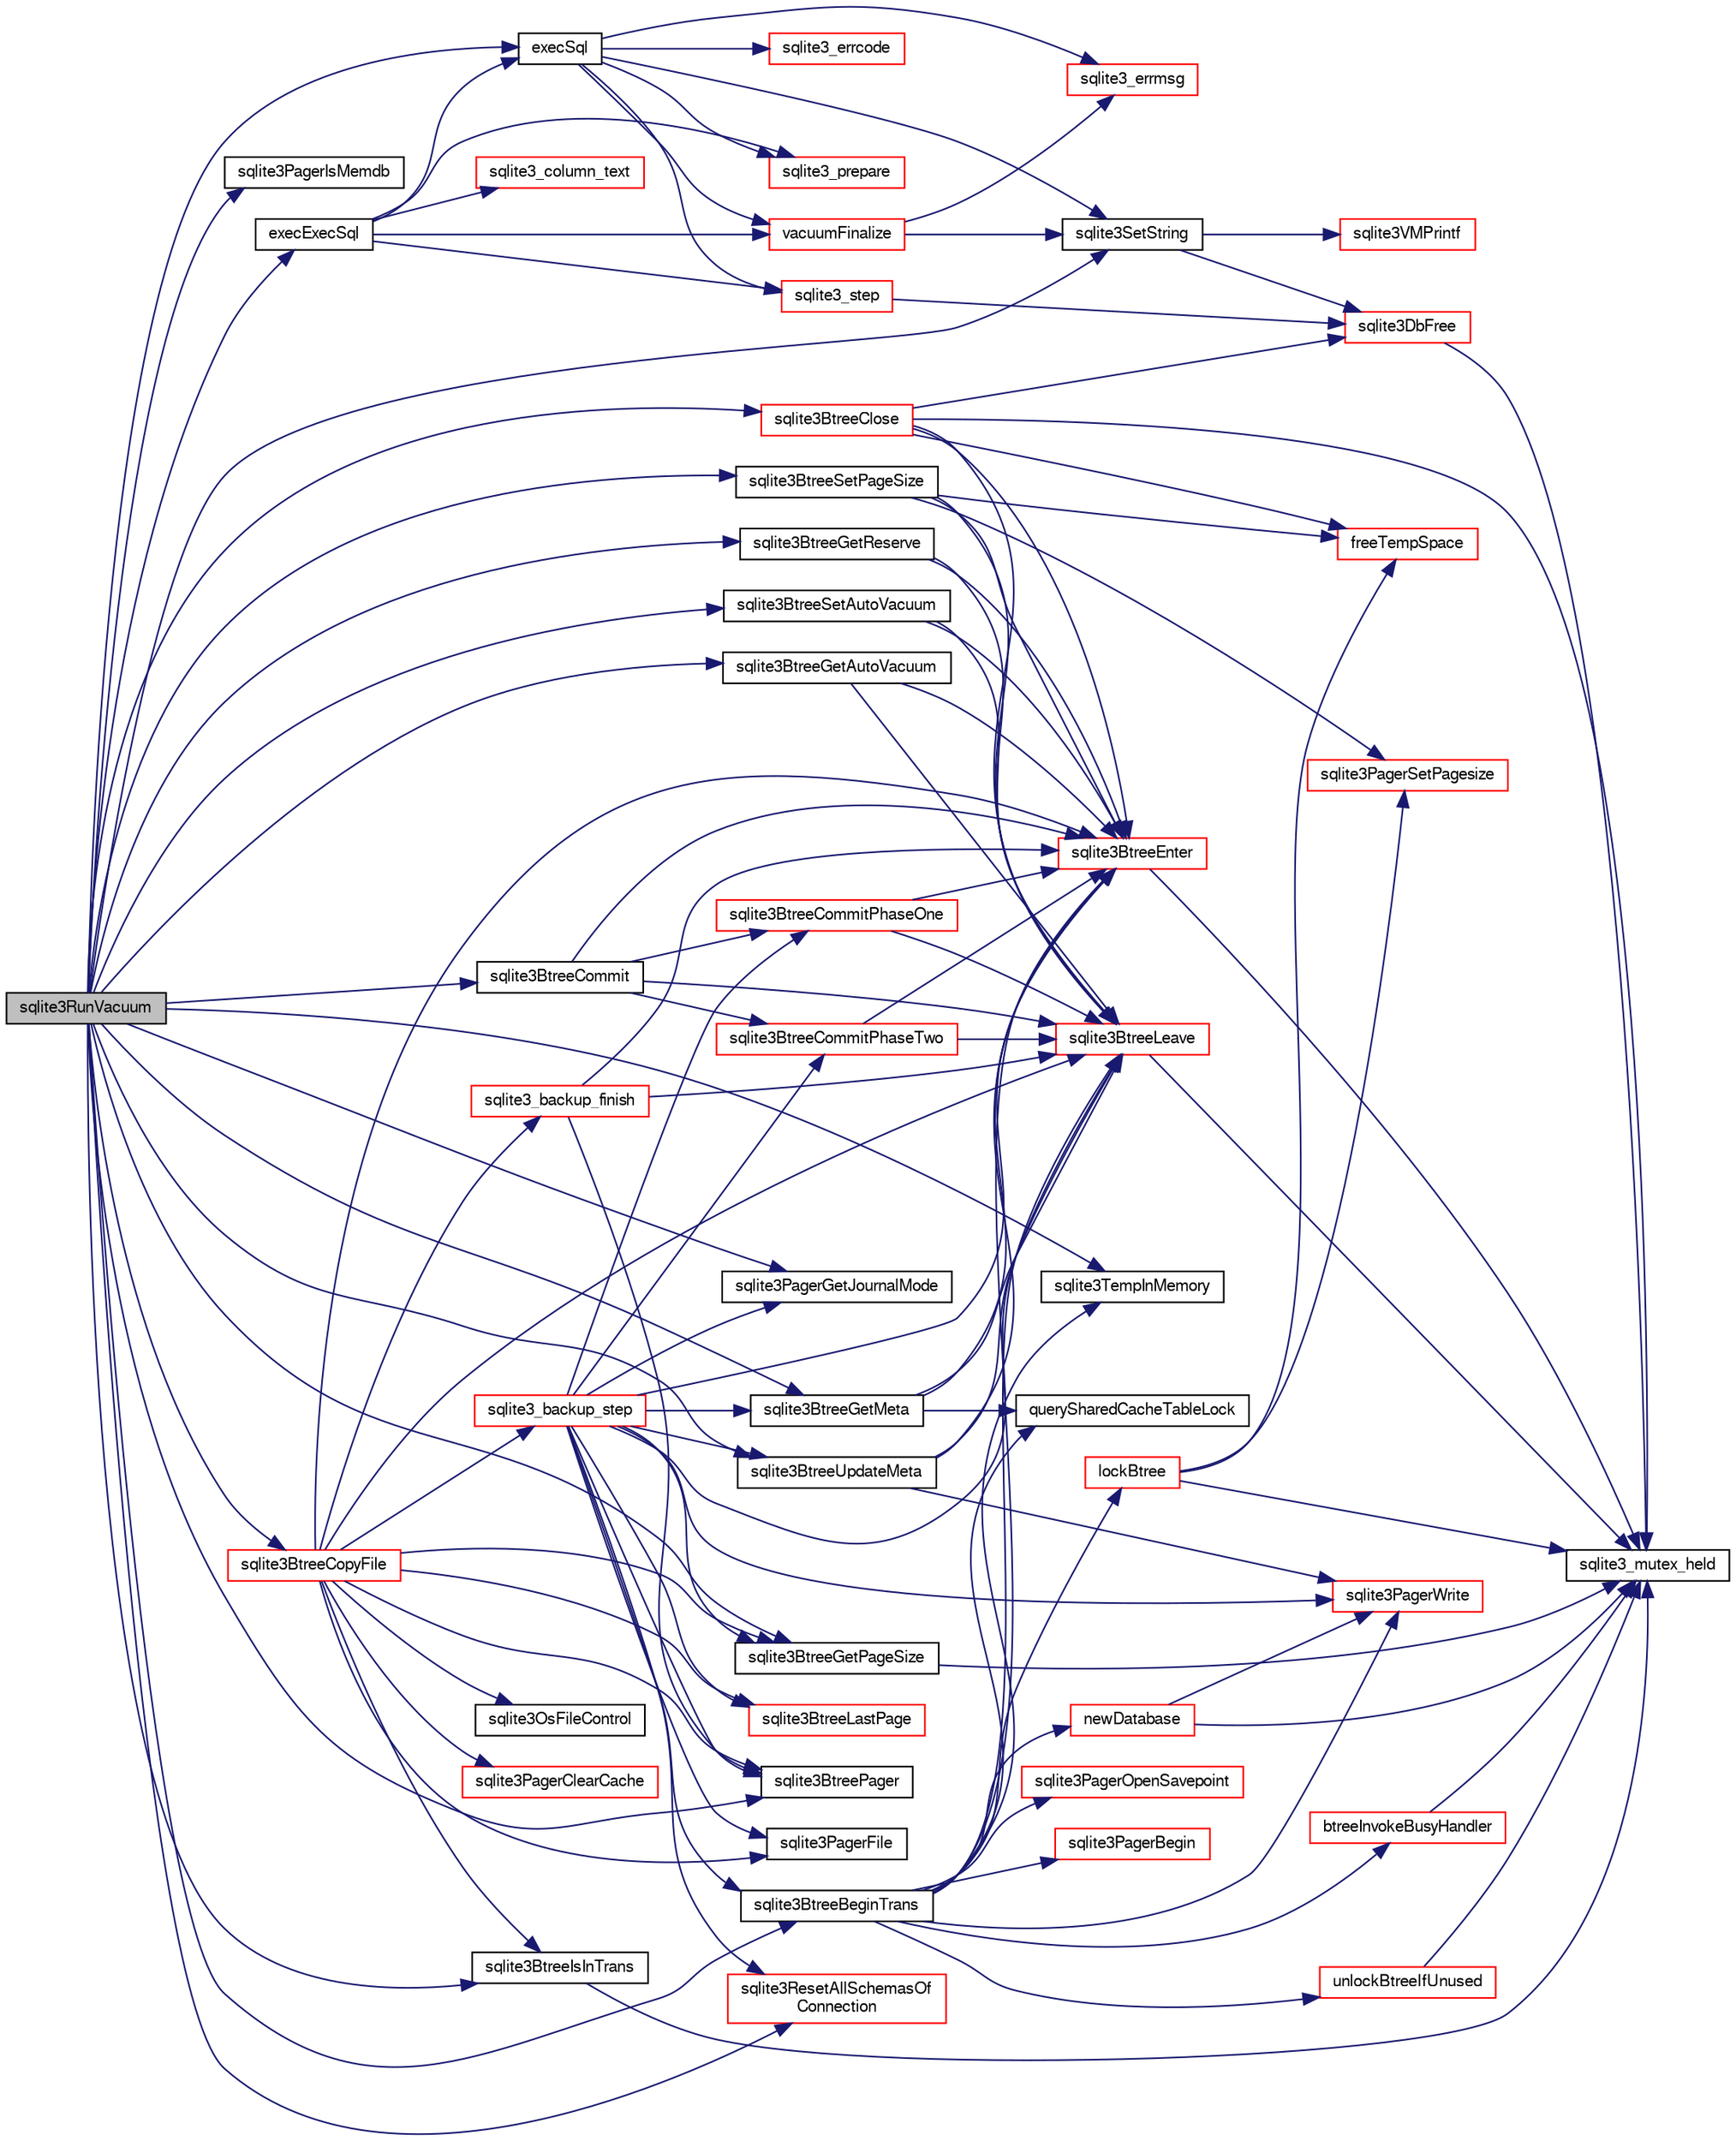 digraph "sqlite3RunVacuum"
{
  edge [fontname="FreeSans",fontsize="10",labelfontname="FreeSans",labelfontsize="10"];
  node [fontname="FreeSans",fontsize="10",shape=record];
  rankdir="LR";
  Node688253 [label="sqlite3RunVacuum",height=0.2,width=0.4,color="black", fillcolor="grey75", style="filled", fontcolor="black"];
  Node688253 -> Node688254 [color="midnightblue",fontsize="10",style="solid",fontname="FreeSans"];
  Node688254 [label="sqlite3SetString",height=0.2,width=0.4,color="black", fillcolor="white", style="filled",URL="$sqlite3_8c.html#aad368822484a1ceae010a829e27454ae"];
  Node688254 -> Node688255 [color="midnightblue",fontsize="10",style="solid",fontname="FreeSans"];
  Node688255 [label="sqlite3VMPrintf",height=0.2,width=0.4,color="red", fillcolor="white", style="filled",URL="$sqlite3_8c.html#a05535d0982ef06fbc2ee8195ebbae689"];
  Node688254 -> Node688263 [color="midnightblue",fontsize="10",style="solid",fontname="FreeSans"];
  Node688263 [label="sqlite3DbFree",height=0.2,width=0.4,color="red", fillcolor="white", style="filled",URL="$sqlite3_8c.html#ac70ab821a6607b4a1b909582dc37a069"];
  Node688263 -> Node688264 [color="midnightblue",fontsize="10",style="solid",fontname="FreeSans"];
  Node688264 [label="sqlite3_mutex_held",height=0.2,width=0.4,color="black", fillcolor="white", style="filled",URL="$sqlite3_8c.html#acf77da68932b6bc163c5e68547ecc3e7"];
  Node688253 -> Node688537 [color="midnightblue",fontsize="10",style="solid",fontname="FreeSans"];
  Node688537 [label="sqlite3PagerIsMemdb",height=0.2,width=0.4,color="black", fillcolor="white", style="filled",URL="$sqlite3_8c.html#ab46debef26325b83fd097b87c244e371"];
  Node688253 -> Node688538 [color="midnightblue",fontsize="10",style="solid",fontname="FreeSans"];
  Node688538 [label="sqlite3BtreePager",height=0.2,width=0.4,color="black", fillcolor="white", style="filled",URL="$sqlite3_8c.html#aa0b1925984c0d8606d760b8fa27a4d7c"];
  Node688253 -> Node688539 [color="midnightblue",fontsize="10",style="solid",fontname="FreeSans"];
  Node688539 [label="sqlite3TempInMemory",height=0.2,width=0.4,color="black", fillcolor="white", style="filled",URL="$sqlite3_8c.html#a458449cdb4a6ca29650deb8af285a511"];
  Node688253 -> Node688540 [color="midnightblue",fontsize="10",style="solid",fontname="FreeSans"];
  Node688540 [label="execSql",height=0.2,width=0.4,color="black", fillcolor="white", style="filled",URL="$sqlite3_8c.html#a7d16651b98a110662f4c265eff0246cb"];
  Node688540 -> Node688541 [color="midnightblue",fontsize="10",style="solid",fontname="FreeSans"];
  Node688541 [label="sqlite3_prepare",height=0.2,width=0.4,color="red", fillcolor="white", style="filled",URL="$sqlite3_8c.html#a8c39e7b9dbeff01f0a399b46d4b29f1c"];
  Node688540 -> Node688254 [color="midnightblue",fontsize="10",style="solid",fontname="FreeSans"];
  Node688540 -> Node689101 [color="midnightblue",fontsize="10",style="solid",fontname="FreeSans"];
  Node689101 [label="sqlite3_errmsg",height=0.2,width=0.4,color="red", fillcolor="white", style="filled",URL="$sqlite3_8c.html#ae0d58565fa198e724fc2bb5381b3299f"];
  Node688540 -> Node689193 [color="midnightblue",fontsize="10",style="solid",fontname="FreeSans"];
  Node689193 [label="sqlite3_errcode",height=0.2,width=0.4,color="red", fillcolor="white", style="filled",URL="$sqlite3_8c.html#a79bd13f5c8b7a6ccc6fd76fc7fc2104c"];
  Node688540 -> Node688588 [color="midnightblue",fontsize="10",style="solid",fontname="FreeSans"];
  Node688588 [label="sqlite3_step",height=0.2,width=0.4,color="red", fillcolor="white", style="filled",URL="$sqlite3_8c.html#ac1e491ce36b7471eb28387f7d3c74334"];
  Node688588 -> Node688263 [color="midnightblue",fontsize="10",style="solid",fontname="FreeSans"];
  Node688540 -> Node689194 [color="midnightblue",fontsize="10",style="solid",fontname="FreeSans"];
  Node689194 [label="vacuumFinalize",height=0.2,width=0.4,color="red", fillcolor="white", style="filled",URL="$sqlite3_8c.html#a632db76c46aca8f067d585295d2ada31"];
  Node689194 -> Node688254 [color="midnightblue",fontsize="10",style="solid",fontname="FreeSans"];
  Node689194 -> Node689101 [color="midnightblue",fontsize="10",style="solid",fontname="FreeSans"];
  Node688253 -> Node689188 [color="midnightblue",fontsize="10",style="solid",fontname="FreeSans"];
  Node689188 [label="sqlite3BtreeCommit",height=0.2,width=0.4,color="black", fillcolor="white", style="filled",URL="$sqlite3_8c.html#a8e56ab314556935f9f73080147d26419"];
  Node689188 -> Node688547 [color="midnightblue",fontsize="10",style="solid",fontname="FreeSans"];
  Node688547 [label="sqlite3BtreeEnter",height=0.2,width=0.4,color="red", fillcolor="white", style="filled",URL="$sqlite3_8c.html#afa05d700ca373993fe6b0525b867feff"];
  Node688547 -> Node688264 [color="midnightblue",fontsize="10",style="solid",fontname="FreeSans"];
  Node689188 -> Node688827 [color="midnightblue",fontsize="10",style="solid",fontname="FreeSans"];
  Node688827 [label="sqlite3BtreeCommitPhaseOne",height=0.2,width=0.4,color="red", fillcolor="white", style="filled",URL="$sqlite3_8c.html#ae266cba101e64ad99a166f237532e262"];
  Node688827 -> Node688547 [color="midnightblue",fontsize="10",style="solid",fontname="FreeSans"];
  Node688827 -> Node688555 [color="midnightblue",fontsize="10",style="solid",fontname="FreeSans"];
  Node688555 [label="sqlite3BtreeLeave",height=0.2,width=0.4,color="red", fillcolor="white", style="filled",URL="$sqlite3_8c.html#a460e4f89d1aeef4b4d334cfe8165da89"];
  Node688555 -> Node688264 [color="midnightblue",fontsize="10",style="solid",fontname="FreeSans"];
  Node689188 -> Node688872 [color="midnightblue",fontsize="10",style="solid",fontname="FreeSans"];
  Node688872 [label="sqlite3BtreeCommitPhaseTwo",height=0.2,width=0.4,color="red", fillcolor="white", style="filled",URL="$sqlite3_8c.html#a84764f43cb4ca50bcac1fc674e8d6dd9"];
  Node688872 -> Node688547 [color="midnightblue",fontsize="10",style="solid",fontname="FreeSans"];
  Node688872 -> Node688555 [color="midnightblue",fontsize="10",style="solid",fontname="FreeSans"];
  Node689188 -> Node688555 [color="midnightblue",fontsize="10",style="solid",fontname="FreeSans"];
  Node688253 -> Node688672 [color="midnightblue",fontsize="10",style="solid",fontname="FreeSans"];
  Node688672 [label="sqlite3BtreeGetReserve",height=0.2,width=0.4,color="black", fillcolor="white", style="filled",URL="$sqlite3_8c.html#a68011b8563328468149157a52e70e984"];
  Node688672 -> Node688547 [color="midnightblue",fontsize="10",style="solid",fontname="FreeSans"];
  Node688672 -> Node688555 [color="midnightblue",fontsize="10",style="solid",fontname="FreeSans"];
  Node688253 -> Node688941 [color="midnightblue",fontsize="10",style="solid",fontname="FreeSans"];
  Node688941 [label="sqlite3BtreeBeginTrans",height=0.2,width=0.4,color="black", fillcolor="white", style="filled",URL="$sqlite3_8c.html#a52d6706df15c67c22aa7d0e290c16bf5"];
  Node688941 -> Node688547 [color="midnightblue",fontsize="10",style="solid",fontname="FreeSans"];
  Node688941 -> Node688554 [color="midnightblue",fontsize="10",style="solid",fontname="FreeSans"];
  Node688554 [label="querySharedCacheTableLock",height=0.2,width=0.4,color="black", fillcolor="white", style="filled",URL="$sqlite3_8c.html#a248343a0d79235a90b955d801713d243"];
  Node688941 -> Node688942 [color="midnightblue",fontsize="10",style="solid",fontname="FreeSans"];
  Node688942 [label="lockBtree",height=0.2,width=0.4,color="red", fillcolor="white", style="filled",URL="$sqlite3_8c.html#a5b808194d3178be15705a420265cee9d"];
  Node688942 -> Node688264 [color="midnightblue",fontsize="10",style="solid",fontname="FreeSans"];
  Node688942 -> Node688796 [color="midnightblue",fontsize="10",style="solid",fontname="FreeSans"];
  Node688796 [label="freeTempSpace",height=0.2,width=0.4,color="red", fillcolor="white", style="filled",URL="$sqlite3_8c.html#aec277d601edd310860ca5a81c99ed411"];
  Node688942 -> Node688673 [color="midnightblue",fontsize="10",style="solid",fontname="FreeSans"];
  Node688673 [label="sqlite3PagerSetPagesize",height=0.2,width=0.4,color="red", fillcolor="white", style="filled",URL="$sqlite3_8c.html#ab668348d5dcc0382c247c74b6358f16e"];
  Node688941 -> Node688956 [color="midnightblue",fontsize="10",style="solid",fontname="FreeSans"];
  Node688956 [label="sqlite3PagerBegin",height=0.2,width=0.4,color="red", fillcolor="white", style="filled",URL="$sqlite3_8c.html#a693d0ab5cecd4a8001da6fa21f44d99e"];
  Node688941 -> Node688539 [color="midnightblue",fontsize="10",style="solid",fontname="FreeSans"];
  Node688941 -> Node688884 [color="midnightblue",fontsize="10",style="solid",fontname="FreeSans"];
  Node688884 [label="newDatabase",height=0.2,width=0.4,color="red", fillcolor="white", style="filled",URL="$sqlite3_8c.html#a974c792d17dab330807b588197cae229"];
  Node688884 -> Node688264 [color="midnightblue",fontsize="10",style="solid",fontname="FreeSans"];
  Node688884 -> Node688685 [color="midnightblue",fontsize="10",style="solid",fontname="FreeSans"];
  Node688685 [label="sqlite3PagerWrite",height=0.2,width=0.4,color="red", fillcolor="white", style="filled",URL="$sqlite3_8c.html#ad4b8aee028ee99575b0748b299e04ed0"];
  Node688941 -> Node688740 [color="midnightblue",fontsize="10",style="solid",fontname="FreeSans"];
  Node688740 [label="unlockBtreeIfUnused",height=0.2,width=0.4,color="red", fillcolor="white", style="filled",URL="$sqlite3_8c.html#ada198bfad4d2c61e88bd9317e98cc96c"];
  Node688740 -> Node688264 [color="midnightblue",fontsize="10",style="solid",fontname="FreeSans"];
  Node688941 -> Node688958 [color="midnightblue",fontsize="10",style="solid",fontname="FreeSans"];
  Node688958 [label="btreeInvokeBusyHandler",height=0.2,width=0.4,color="red", fillcolor="white", style="filled",URL="$sqlite3_8c.html#a15058f7fc35aedcd18a3fc5067c10b9c"];
  Node688958 -> Node688264 [color="midnightblue",fontsize="10",style="solid",fontname="FreeSans"];
  Node688941 -> Node688685 [color="midnightblue",fontsize="10",style="solid",fontname="FreeSans"];
  Node688941 -> Node688960 [color="midnightblue",fontsize="10",style="solid",fontname="FreeSans"];
  Node688960 [label="sqlite3PagerOpenSavepoint",height=0.2,width=0.4,color="red", fillcolor="white", style="filled",URL="$sqlite3_8c.html#a5b4b3aed3fa0147c327fa7497e25be98"];
  Node688941 -> Node688555 [color="midnightblue",fontsize="10",style="solid",fontname="FreeSans"];
  Node688253 -> Node689146 [color="midnightblue",fontsize="10",style="solid",fontname="FreeSans"];
  Node689146 [label="sqlite3PagerGetJournalMode",height=0.2,width=0.4,color="black", fillcolor="white", style="filled",URL="$sqlite3_8c.html#af59e923de7a57868bb8f10ba2634a072"];
  Node688253 -> Node689195 [color="midnightblue",fontsize="10",style="solid",fontname="FreeSans"];
  Node689195 [label="sqlite3BtreeSetPageSize",height=0.2,width=0.4,color="black", fillcolor="white", style="filled",URL="$sqlite3_8c.html#ad9c65e8377c831a80e0ac1f108c43f3e"];
  Node689195 -> Node688547 [color="midnightblue",fontsize="10",style="solid",fontname="FreeSans"];
  Node689195 -> Node688555 [color="midnightblue",fontsize="10",style="solid",fontname="FreeSans"];
  Node689195 -> Node688796 [color="midnightblue",fontsize="10",style="solid",fontname="FreeSans"];
  Node689195 -> Node688673 [color="midnightblue",fontsize="10",style="solid",fontname="FreeSans"];
  Node688253 -> Node688671 [color="midnightblue",fontsize="10",style="solid",fontname="FreeSans"];
  Node688671 [label="sqlite3BtreeGetPageSize",height=0.2,width=0.4,color="black", fillcolor="white", style="filled",URL="$sqlite3_8c.html#a91f9dbfdbf95d6d9b955d1c7648b9fc1"];
  Node688671 -> Node688264 [color="midnightblue",fontsize="10",style="solid",fontname="FreeSans"];
  Node688253 -> Node689196 [color="midnightblue",fontsize="10",style="solid",fontname="FreeSans"];
  Node689196 [label="sqlite3BtreeSetAutoVacuum",height=0.2,width=0.4,color="black", fillcolor="white", style="filled",URL="$sqlite3_8c.html#a6cb08515ad39617bc044a4aa96941214"];
  Node689196 -> Node688547 [color="midnightblue",fontsize="10",style="solid",fontname="FreeSans"];
  Node689196 -> Node688555 [color="midnightblue",fontsize="10",style="solid",fontname="FreeSans"];
  Node688253 -> Node689197 [color="midnightblue",fontsize="10",style="solid",fontname="FreeSans"];
  Node689197 [label="sqlite3BtreeGetAutoVacuum",height=0.2,width=0.4,color="black", fillcolor="white", style="filled",URL="$sqlite3_8c.html#ac309964abd264c81f359eb521dbe7592"];
  Node689197 -> Node688547 [color="midnightblue",fontsize="10",style="solid",fontname="FreeSans"];
  Node689197 -> Node688555 [color="midnightblue",fontsize="10",style="solid",fontname="FreeSans"];
  Node688253 -> Node689198 [color="midnightblue",fontsize="10",style="solid",fontname="FreeSans"];
  Node689198 [label="execExecSql",height=0.2,width=0.4,color="black", fillcolor="white", style="filled",URL="$sqlite3_8c.html#ac1be09a6c047f21133d16378d301e0d4"];
  Node689198 -> Node688541 [color="midnightblue",fontsize="10",style="solid",fontname="FreeSans"];
  Node689198 -> Node688588 [color="midnightblue",fontsize="10",style="solid",fontname="FreeSans"];
  Node689198 -> Node688540 [color="midnightblue",fontsize="10",style="solid",fontname="FreeSans"];
  Node689198 -> Node689088 [color="midnightblue",fontsize="10",style="solid",fontname="FreeSans"];
  Node689088 [label="sqlite3_column_text",height=0.2,width=0.4,color="red", fillcolor="white", style="filled",URL="$sqlite3_8c.html#aee36f5eaf67b425ddf6f9b7a2004d018"];
  Node689198 -> Node689194 [color="midnightblue",fontsize="10",style="solid",fontname="FreeSans"];
  Node688253 -> Node688802 [color="midnightblue",fontsize="10",style="solid",fontname="FreeSans"];
  Node688802 [label="sqlite3BtreeIsInTrans",height=0.2,width=0.4,color="black", fillcolor="white", style="filled",URL="$sqlite3_8c.html#af38624e008e0a0e872a21934b7c75a42"];
  Node688802 -> Node688264 [color="midnightblue",fontsize="10",style="solid",fontname="FreeSans"];
  Node688253 -> Node688963 [color="midnightblue",fontsize="10",style="solid",fontname="FreeSans"];
  Node688963 [label="sqlite3BtreeGetMeta",height=0.2,width=0.4,color="black", fillcolor="white", style="filled",URL="$sqlite3_8c.html#aa1124ad3e3ee4dada2aa96eebd4e9c9a"];
  Node688963 -> Node688547 [color="midnightblue",fontsize="10",style="solid",fontname="FreeSans"];
  Node688963 -> Node688554 [color="midnightblue",fontsize="10",style="solid",fontname="FreeSans"];
  Node688963 -> Node688555 [color="midnightblue",fontsize="10",style="solid",fontname="FreeSans"];
  Node688253 -> Node688965 [color="midnightblue",fontsize="10",style="solid",fontname="FreeSans"];
  Node688965 [label="sqlite3BtreeUpdateMeta",height=0.2,width=0.4,color="black", fillcolor="white", style="filled",URL="$sqlite3_8c.html#a550ba529de456d619365377b5528641c"];
  Node688965 -> Node688547 [color="midnightblue",fontsize="10",style="solid",fontname="FreeSans"];
  Node688965 -> Node688685 [color="midnightblue",fontsize="10",style="solid",fontname="FreeSans"];
  Node688965 -> Node688555 [color="midnightblue",fontsize="10",style="solid",fontname="FreeSans"];
  Node688253 -> Node689199 [color="midnightblue",fontsize="10",style="solid",fontname="FreeSans"];
  Node689199 [label="sqlite3BtreeCopyFile",height=0.2,width=0.4,color="red", fillcolor="white", style="filled",URL="$sqlite3_8c.html#a4d9e19a79f0d5c1dfcef0bd137ae83f9"];
  Node689199 -> Node688547 [color="midnightblue",fontsize="10",style="solid",fontname="FreeSans"];
  Node689199 -> Node688802 [color="midnightblue",fontsize="10",style="solid",fontname="FreeSans"];
  Node689199 -> Node688756 [color="midnightblue",fontsize="10",style="solid",fontname="FreeSans"];
  Node688756 [label="sqlite3PagerFile",height=0.2,width=0.4,color="black", fillcolor="white", style="filled",URL="$sqlite3_8c.html#a4994718ae281ffc714aa975c5b9b359d"];
  Node689199 -> Node688538 [color="midnightblue",fontsize="10",style="solid",fontname="FreeSans"];
  Node689199 -> Node688671 [color="midnightblue",fontsize="10",style="solid",fontname="FreeSans"];
  Node689199 -> Node688706 [color="midnightblue",fontsize="10",style="solid",fontname="FreeSans"];
  Node688706 [label="sqlite3BtreeLastPage",height=0.2,width=0.4,color="red", fillcolor="white", style="filled",URL="$sqlite3_8c.html#ad098765ff19e404329c836462c185d95"];
  Node689199 -> Node688692 [color="midnightblue",fontsize="10",style="solid",fontname="FreeSans"];
  Node688692 [label="sqlite3OsFileControl",height=0.2,width=0.4,color="black", fillcolor="white", style="filled",URL="$sqlite3_8c.html#aa8dad928f8e52b454c6d82bd2fe5c3fc"];
  Node689199 -> Node689200 [color="midnightblue",fontsize="10",style="solid",fontname="FreeSans"];
  Node689200 [label="sqlite3_backup_step",height=0.2,width=0.4,color="red", fillcolor="white", style="filled",URL="$sqlite3_8c.html#a1699b75e98d082eebc465a9e64c35269"];
  Node689200 -> Node688547 [color="midnightblue",fontsize="10",style="solid",fontname="FreeSans"];
  Node689200 -> Node688538 [color="midnightblue",fontsize="10",style="solid",fontname="FreeSans"];
  Node689200 -> Node688941 [color="midnightblue",fontsize="10",style="solid",fontname="FreeSans"];
  Node689200 -> Node688963 [color="midnightblue",fontsize="10",style="solid",fontname="FreeSans"];
  Node689200 -> Node688671 [color="midnightblue",fontsize="10",style="solid",fontname="FreeSans"];
  Node689200 -> Node689146 [color="midnightblue",fontsize="10",style="solid",fontname="FreeSans"];
  Node689200 -> Node688706 [color="midnightblue",fontsize="10",style="solid",fontname="FreeSans"];
  Node689200 -> Node688965 [color="midnightblue",fontsize="10",style="solid",fontname="FreeSans"];
  Node689200 -> Node688805 [color="midnightblue",fontsize="10",style="solid",fontname="FreeSans"];
  Node688805 [label="sqlite3ResetAllSchemasOf\lConnection",height=0.2,width=0.4,color="red", fillcolor="white", style="filled",URL="$sqlite3_8c.html#a2fc0d7e9d7e688a2a81ea4775dd12e33"];
  Node689200 -> Node688756 [color="midnightblue",fontsize="10",style="solid",fontname="FreeSans"];
  Node689200 -> Node688685 [color="midnightblue",fontsize="10",style="solid",fontname="FreeSans"];
  Node689200 -> Node688872 [color="midnightblue",fontsize="10",style="solid",fontname="FreeSans"];
  Node689200 -> Node688827 [color="midnightblue",fontsize="10",style="solid",fontname="FreeSans"];
  Node689200 -> Node688555 [color="midnightblue",fontsize="10",style="solid",fontname="FreeSans"];
  Node689199 -> Node689205 [color="midnightblue",fontsize="10",style="solid",fontname="FreeSans"];
  Node689205 [label="sqlite3_backup_finish",height=0.2,width=0.4,color="red", fillcolor="white", style="filled",URL="$sqlite3_8c.html#a176857dd58d99be53b6d7305533e0048"];
  Node689205 -> Node688547 [color="midnightblue",fontsize="10",style="solid",fontname="FreeSans"];
  Node689205 -> Node688538 [color="midnightblue",fontsize="10",style="solid",fontname="FreeSans"];
  Node689205 -> Node688555 [color="midnightblue",fontsize="10",style="solid",fontname="FreeSans"];
  Node689199 -> Node689206 [color="midnightblue",fontsize="10",style="solid",fontname="FreeSans"];
  Node689206 [label="sqlite3PagerClearCache",height=0.2,width=0.4,color="red", fillcolor="white", style="filled",URL="$sqlite3_8c.html#a4a63ac64849ad46ad5a539332c43f494"];
  Node689199 -> Node688555 [color="midnightblue",fontsize="10",style="solid",fontname="FreeSans"];
  Node688253 -> Node688614 [color="midnightblue",fontsize="10",style="solid",fontname="FreeSans"];
  Node688614 [label="sqlite3BtreeClose",height=0.2,width=0.4,color="red", fillcolor="white", style="filled",URL="$sqlite3_8c.html#a729b65009b66a99200496b09c124df01"];
  Node688614 -> Node688264 [color="midnightblue",fontsize="10",style="solid",fontname="FreeSans"];
  Node688614 -> Node688547 [color="midnightblue",fontsize="10",style="solid",fontname="FreeSans"];
  Node688614 -> Node688555 [color="midnightblue",fontsize="10",style="solid",fontname="FreeSans"];
  Node688614 -> Node688263 [color="midnightblue",fontsize="10",style="solid",fontname="FreeSans"];
  Node688614 -> Node688796 [color="midnightblue",fontsize="10",style="solid",fontname="FreeSans"];
  Node688253 -> Node688805 [color="midnightblue",fontsize="10",style="solid",fontname="FreeSans"];
}
